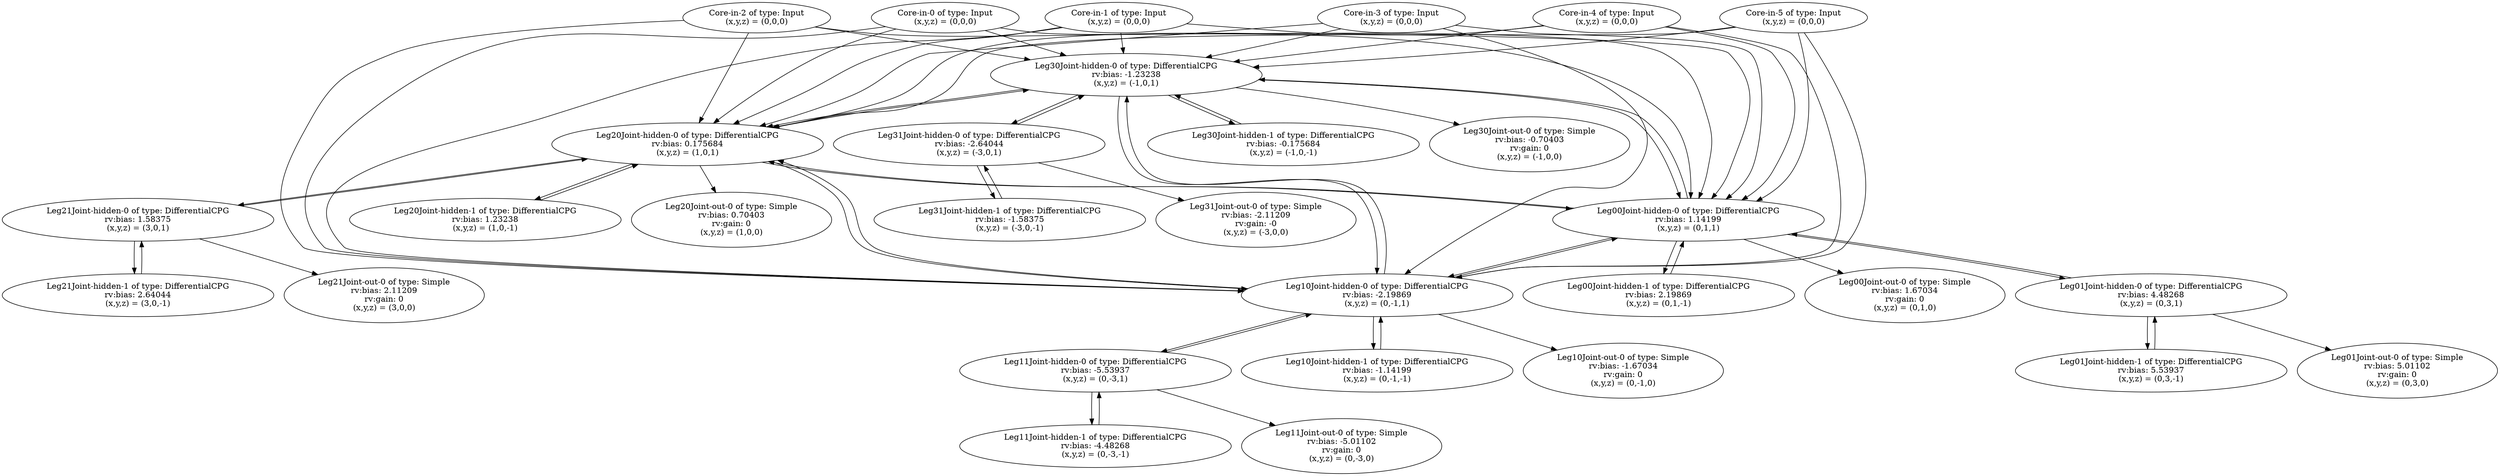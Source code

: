 digraph G {
0[label="Leg30Joint-hidden-0 of type: DifferentialCPG
rv:bias: -1.23238
(x,y,z) = (-1,0,1)
"];
1[label="Leg30Joint-hidden-1 of type: DifferentialCPG
rv:bias: -0.175684
(x,y,z) = (-1,0,-1)
"];
2[label="Leg30Joint-out-0 of type: Simple
rv:bias: -0.70403
rv:gain: 0
(x,y,z) = (-1,0,0)
"];
3[label="Leg31Joint-hidden-0 of type: DifferentialCPG
rv:bias: -2.64044
(x,y,z) = (-3,0,1)
"];
4[label="Leg31Joint-hidden-1 of type: DifferentialCPG
rv:bias: -1.58375
(x,y,z) = (-3,0,-1)
"];
5[label="Leg31Joint-out-0 of type: Simple
rv:bias: -2.11209
rv:gain: -0
(x,y,z) = (-3,0,0)
"];
6[label="Leg20Joint-hidden-0 of type: DifferentialCPG
rv:bias: 0.175684
(x,y,z) = (1,0,1)
"];
7[label="Leg20Joint-hidden-1 of type: DifferentialCPG
rv:bias: 1.23238
(x,y,z) = (1,0,-1)
"];
8[label="Leg20Joint-out-0 of type: Simple
rv:bias: 0.70403
rv:gain: 0
(x,y,z) = (1,0,0)
"];
9[label="Leg21Joint-hidden-0 of type: DifferentialCPG
rv:bias: 1.58375
(x,y,z) = (3,0,1)
"];
10[label="Leg21Joint-hidden-1 of type: DifferentialCPG
rv:bias: 2.64044
(x,y,z) = (3,0,-1)
"];
11[label="Leg21Joint-out-0 of type: Simple
rv:bias: 2.11209
rv:gain: 0
(x,y,z) = (3,0,0)
"];
12[label="Leg10Joint-hidden-0 of type: DifferentialCPG
rv:bias: -2.19869
(x,y,z) = (0,-1,1)
"];
13[label="Leg10Joint-hidden-1 of type: DifferentialCPG
rv:bias: -1.14199
(x,y,z) = (0,-1,-1)
"];
14[label="Leg10Joint-out-0 of type: Simple
rv:bias: -1.67034
rv:gain: 0
(x,y,z) = (0,-1,0)
"];
15[label="Leg11Joint-hidden-0 of type: DifferentialCPG
rv:bias: -5.53937
(x,y,z) = (0,-3,1)
"];
16[label="Leg11Joint-hidden-1 of type: DifferentialCPG
rv:bias: -4.48268
(x,y,z) = (0,-3,-1)
"];
17[label="Leg11Joint-out-0 of type: Simple
rv:bias: -5.01102
rv:gain: 0
(x,y,z) = (0,-3,0)
"];
18[label="Leg00Joint-hidden-0 of type: DifferentialCPG
rv:bias: 1.14199
(x,y,z) = (0,1,1)
"];
19[label="Leg00Joint-hidden-1 of type: DifferentialCPG
rv:bias: 2.19869
(x,y,z) = (0,1,-1)
"];
20[label="Leg00Joint-out-0 of type: Simple
rv:bias: 1.67034
rv:gain: 0
(x,y,z) = (0,1,0)
"];
21[label="Leg01Joint-hidden-0 of type: DifferentialCPG
rv:bias: 4.48268
(x,y,z) = (0,3,1)
"];
22[label="Leg01Joint-hidden-1 of type: DifferentialCPG
rv:bias: 5.53937
(x,y,z) = (0,3,-1)
"];
23[label="Leg01Joint-out-0 of type: Simple
rv:bias: 5.01102
rv:gain: 0
(x,y,z) = (0,3,0)
"];
24[label="Core-in-0 of type: Input
(x,y,z) = (0,0,0)
"];
25[label="Core-in-1 of type: Input
(x,y,z) = (0,0,0)
"];
26[label="Core-in-2 of type: Input
(x,y,z) = (0,0,0)
"];
27[label="Core-in-3 of type: Input
(x,y,z) = (0,0,0)
"];
28[label="Core-in-4 of type: Input
(x,y,z) = (0,0,0)
"];
29[label="Core-in-5 of type: Input
(x,y,z) = (0,0,0)
"];
0->1 ;
0->2 ;
0->3 ;
0->6 ;
0->12 ;
0->18 ;
1->0 ;
3->0 ;
3->4 ;
3->5 ;
4->3 ;
6->0 ;
6->7 ;
6->8 ;
6->9 ;
6->12 ;
6->18 ;
7->6 ;
9->6 ;
9->10 ;
9->11 ;
10->9 ;
12->0 ;
12->6 ;
12->13 ;
12->14 ;
12->15 ;
12->18 ;
13->12 ;
15->12 ;
15->16 ;
15->17 ;
16->15 ;
18->0 ;
18->6 ;
18->12 ;
18->19 ;
18->20 ;
18->21 ;
19->18 ;
21->18 ;
21->22 ;
21->23 ;
22->21 ;
24->0 ;
24->6 ;
24->12 ;
24->18 ;
25->0 ;
25->6 ;
25->12 ;
25->18 ;
26->0 ;
26->6 ;
26->12 ;
26->18 ;
27->0 ;
27->6 ;
27->12 ;
27->18 ;
28->0 ;
28->6 ;
28->12 ;
28->18 ;
29->0 ;
29->6 ;
29->12 ;
29->18 ;
}
